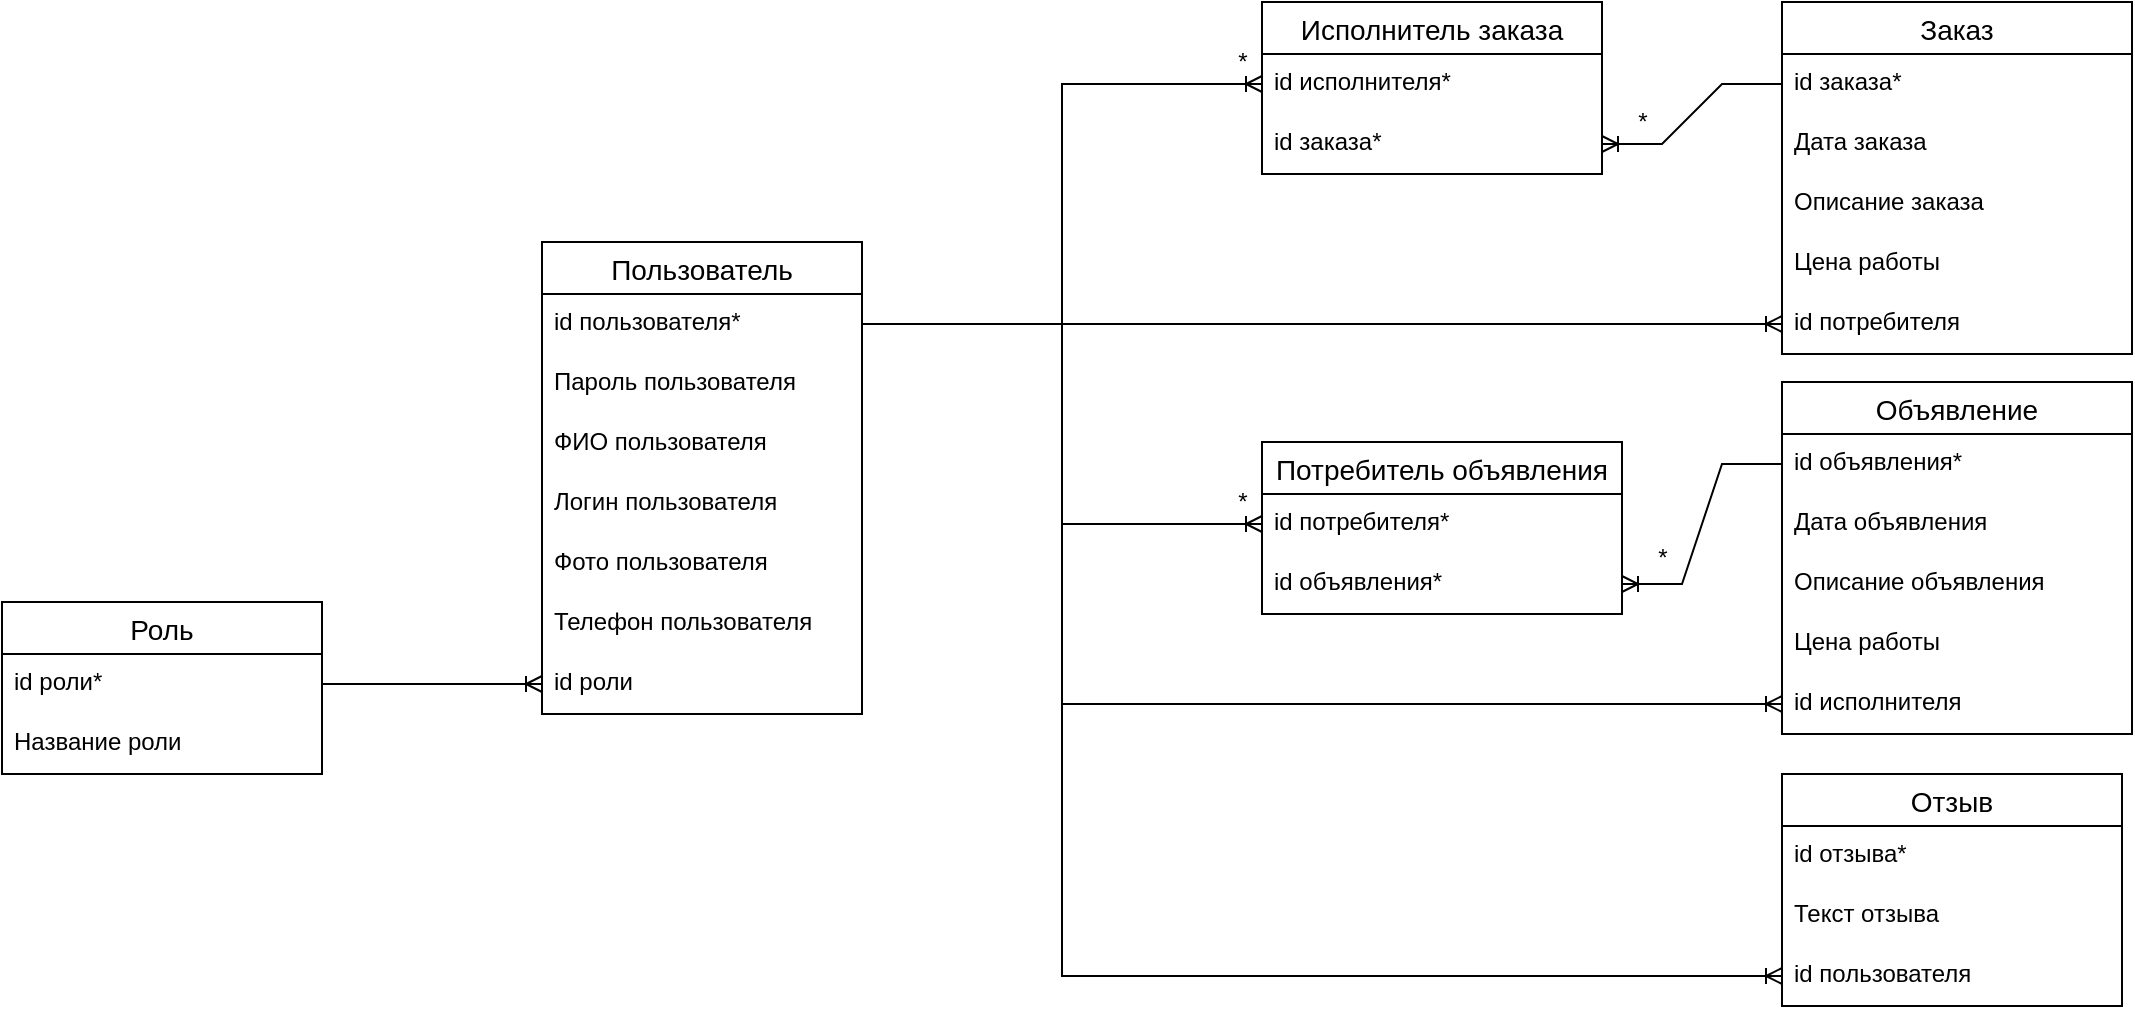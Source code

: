 <mxfile version="16.5.3" type="device"><diagram id="R2lEEEUBdFMjLlhIrx00" name="Page-1"><mxGraphModel dx="1422" dy="789" grid="1" gridSize="10" guides="1" tooltips="1" connect="1" arrows="1" fold="1" page="1" pageScale="1" pageWidth="850" pageHeight="1100" math="0" shadow="0" extFonts="Permanent Marker^https://fonts.googleapis.com/css?family=Permanent+Marker"><root><mxCell id="0"/><mxCell id="1" parent="0"/><mxCell id="qSgIdctPozzuOz4ctb9F-1" value="Пользователь" style="swimlane;fontStyle=0;childLayout=stackLayout;horizontal=1;startSize=26;horizontalStack=0;resizeParent=1;resizeParentMax=0;resizeLast=0;collapsible=1;marginBottom=0;align=center;fontSize=14;" parent="1" vertex="1"><mxGeometry x="470" y="230" width="160" height="236" as="geometry"/></mxCell><mxCell id="qSgIdctPozzuOz4ctb9F-2" value="id пользователя*" style="text;strokeColor=none;fillColor=none;spacingLeft=4;spacingRight=4;overflow=hidden;rotatable=0;points=[[0,0.5],[1,0.5]];portConstraint=eastwest;fontSize=12;" parent="qSgIdctPozzuOz4ctb9F-1" vertex="1"><mxGeometry y="26" width="160" height="30" as="geometry"/></mxCell><mxCell id="qSgIdctPozzuOz4ctb9F-3" value="Пароль пользователя" style="text;strokeColor=none;fillColor=none;spacingLeft=4;spacingRight=4;overflow=hidden;rotatable=0;points=[[0,0.5],[1,0.5]];portConstraint=eastwest;fontSize=12;" parent="qSgIdctPozzuOz4ctb9F-1" vertex="1"><mxGeometry y="56" width="160" height="30" as="geometry"/></mxCell><mxCell id="qSgIdctPozzuOz4ctb9F-4" value="ФИО пользователя" style="text;strokeColor=none;fillColor=none;spacingLeft=4;spacingRight=4;overflow=hidden;rotatable=0;points=[[0,0.5],[1,0.5]];portConstraint=eastwest;fontSize=12;" parent="qSgIdctPozzuOz4ctb9F-1" vertex="1"><mxGeometry y="86" width="160" height="30" as="geometry"/></mxCell><mxCell id="uXEgquvzJILB4CnSaS8W-9" value="Логин пользователя" style="text;strokeColor=none;fillColor=none;spacingLeft=4;spacingRight=4;overflow=hidden;rotatable=0;points=[[0,0.5],[1,0.5]];portConstraint=eastwest;fontSize=12;" parent="qSgIdctPozzuOz4ctb9F-1" vertex="1"><mxGeometry y="116" width="160" height="30" as="geometry"/></mxCell><mxCell id="uXEgquvzJILB4CnSaS8W-12" value="Фото пользователя" style="text;strokeColor=none;fillColor=none;spacingLeft=4;spacingRight=4;overflow=hidden;rotatable=0;points=[[0,0.5],[1,0.5]];portConstraint=eastwest;fontSize=12;" parent="qSgIdctPozzuOz4ctb9F-1" vertex="1"><mxGeometry y="146" width="160" height="30" as="geometry"/></mxCell><mxCell id="uXEgquvzJILB4CnSaS8W-13" value="Телефон пользователя" style="text;strokeColor=none;fillColor=none;spacingLeft=4;spacingRight=4;overflow=hidden;rotatable=0;points=[[0,0.5],[1,0.5]];portConstraint=eastwest;fontSize=12;" parent="qSgIdctPozzuOz4ctb9F-1" vertex="1"><mxGeometry y="176" width="160" height="30" as="geometry"/></mxCell><mxCell id="uXEgquvzJILB4CnSaS8W-27" value="id роли" style="text;strokeColor=none;fillColor=none;spacingLeft=4;spacingRight=4;overflow=hidden;rotatable=0;points=[[0,0.5],[1,0.5]];portConstraint=eastwest;fontSize=12;" parent="qSgIdctPozzuOz4ctb9F-1" vertex="1"><mxGeometry y="206" width="160" height="30" as="geometry"/></mxCell><mxCell id="qSgIdctPozzuOz4ctb9F-15" value="Объявление" style="swimlane;fontStyle=0;childLayout=stackLayout;horizontal=1;startSize=26;horizontalStack=0;resizeParent=1;resizeParentMax=0;resizeLast=0;collapsible=1;marginBottom=0;align=center;fontSize=14;" parent="1" vertex="1"><mxGeometry x="1090" y="300" width="175" height="176" as="geometry"/></mxCell><mxCell id="qSgIdctPozzuOz4ctb9F-16" value="id объявления*" style="text;strokeColor=none;fillColor=none;spacingLeft=4;spacingRight=4;overflow=hidden;rotatable=0;points=[[0,0.5],[1,0.5]];portConstraint=eastwest;fontSize=12;" parent="qSgIdctPozzuOz4ctb9F-15" vertex="1"><mxGeometry y="26" width="175" height="30" as="geometry"/></mxCell><mxCell id="qSgIdctPozzuOz4ctb9F-17" value="Дата объявления" style="text;strokeColor=none;fillColor=none;spacingLeft=4;spacingRight=4;overflow=hidden;rotatable=0;points=[[0,0.5],[1,0.5]];portConstraint=eastwest;fontSize=12;" parent="qSgIdctPozzuOz4ctb9F-15" vertex="1"><mxGeometry y="56" width="175" height="30" as="geometry"/></mxCell><mxCell id="qSgIdctPozzuOz4ctb9F-18" value="Описание объявления" style="text;strokeColor=none;fillColor=none;spacingLeft=4;spacingRight=4;overflow=hidden;rotatable=0;points=[[0,0.5],[1,0.5]];portConstraint=eastwest;fontSize=12;" parent="qSgIdctPozzuOz4ctb9F-15" vertex="1"><mxGeometry y="86" width="175" height="30" as="geometry"/></mxCell><mxCell id="qSgIdctPozzuOz4ctb9F-19" value="Цена работы" style="text;strokeColor=none;fillColor=none;spacingLeft=4;spacingRight=4;overflow=hidden;rotatable=0;points=[[0,0.5],[1,0.5]];portConstraint=eastwest;fontSize=12;" parent="qSgIdctPozzuOz4ctb9F-15" vertex="1"><mxGeometry y="116" width="175" height="30" as="geometry"/></mxCell><mxCell id="qSgIdctPozzuOz4ctb9F-26" value="id исполнителя" style="text;strokeColor=none;fillColor=none;spacingLeft=4;spacingRight=4;overflow=hidden;rotatable=0;points=[[0,0.5],[1,0.5]];portConstraint=eastwest;fontSize=12;" parent="qSgIdctPozzuOz4ctb9F-15" vertex="1"><mxGeometry y="146" width="175" height="30" as="geometry"/></mxCell><mxCell id="qSgIdctPozzuOz4ctb9F-20" value="Исполнитель заказа" style="swimlane;fontStyle=0;childLayout=stackLayout;horizontal=1;startSize=26;horizontalStack=0;resizeParent=1;resizeParentMax=0;resizeLast=0;collapsible=1;marginBottom=0;align=center;fontSize=14;" parent="1" vertex="1"><mxGeometry x="830" y="110" width="170" height="86" as="geometry"/></mxCell><mxCell id="qSgIdctPozzuOz4ctb9F-21" value="id исполнителя*" style="text;strokeColor=none;fillColor=none;spacingLeft=4;spacingRight=4;overflow=hidden;rotatable=0;points=[[0,0.5],[1,0.5]];portConstraint=eastwest;fontSize=12;" parent="qSgIdctPozzuOz4ctb9F-20" vertex="1"><mxGeometry y="26" width="170" height="30" as="geometry"/></mxCell><mxCell id="qSgIdctPozzuOz4ctb9F-22" value="id заказа*" style="text;strokeColor=none;fillColor=none;spacingLeft=4;spacingRight=4;overflow=hidden;rotatable=0;points=[[0,0.5],[1,0.5]];portConstraint=eastwest;fontSize=12;" parent="qSgIdctPozzuOz4ctb9F-20" vertex="1"><mxGeometry y="56" width="170" height="30" as="geometry"/></mxCell><mxCell id="qSgIdctPozzuOz4ctb9F-25" value="" style="edgeStyle=entityRelationEdgeStyle;fontSize=12;html=1;endArrow=ERoneToMany;rounded=0;exitX=0;exitY=0.5;exitDx=0;exitDy=0;entryX=1;entryY=0.5;entryDx=0;entryDy=0;" parent="1" source="uXEgquvzJILB4CnSaS8W-15" target="qSgIdctPozzuOz4ctb9F-22" edge="1"><mxGeometry width="100" height="100" relative="1" as="geometry"><mxPoint x="990" y="620" as="sourcePoint"/><mxPoint x="1090" y="520" as="targetPoint"/></mxGeometry></mxCell><mxCell id="uXEgquvzJILB4CnSaS8W-1" value="Отзыв" style="swimlane;fontStyle=0;childLayout=stackLayout;horizontal=1;startSize=26;horizontalStack=0;resizeParent=1;resizeParentMax=0;resizeLast=0;collapsible=1;marginBottom=0;align=center;fontSize=14;" parent="1" vertex="1"><mxGeometry x="1090" y="496" width="170" height="116" as="geometry"/></mxCell><mxCell id="uXEgquvzJILB4CnSaS8W-2" value="id отзыва*" style="text;strokeColor=none;fillColor=none;spacingLeft=4;spacingRight=4;overflow=hidden;rotatable=0;points=[[0,0.5],[1,0.5]];portConstraint=eastwest;fontSize=12;" parent="uXEgquvzJILB4CnSaS8W-1" vertex="1"><mxGeometry y="26" width="170" height="30" as="geometry"/></mxCell><mxCell id="uXEgquvzJILB4CnSaS8W-3" value="Текст отзыва" style="text;strokeColor=none;fillColor=none;spacingLeft=4;spacingRight=4;overflow=hidden;rotatable=0;points=[[0,0.5],[1,0.5]];portConstraint=eastwest;fontSize=12;" parent="uXEgquvzJILB4CnSaS8W-1" vertex="1"><mxGeometry y="56" width="170" height="30" as="geometry"/></mxCell><mxCell id="uXEgquvzJILB4CnSaS8W-4" value="id пользователя" style="text;strokeColor=none;fillColor=none;spacingLeft=4;spacingRight=4;overflow=hidden;rotatable=0;points=[[0,0.5],[1,0.5]];portConstraint=eastwest;fontSize=12;" parent="uXEgquvzJILB4CnSaS8W-1" vertex="1"><mxGeometry y="86" width="170" height="30" as="geometry"/></mxCell><mxCell id="uXEgquvzJILB4CnSaS8W-14" value="Заказ" style="swimlane;fontStyle=0;childLayout=stackLayout;horizontal=1;startSize=26;horizontalStack=0;resizeParent=1;resizeParentMax=0;resizeLast=0;collapsible=1;marginBottom=0;align=center;fontSize=14;" parent="1" vertex="1"><mxGeometry x="1090" y="110" width="175" height="176" as="geometry"/></mxCell><mxCell id="uXEgquvzJILB4CnSaS8W-15" value="id заказа*" style="text;strokeColor=none;fillColor=none;spacingLeft=4;spacingRight=4;overflow=hidden;rotatable=0;points=[[0,0.5],[1,0.5]];portConstraint=eastwest;fontSize=12;" parent="uXEgquvzJILB4CnSaS8W-14" vertex="1"><mxGeometry y="26" width="175" height="30" as="geometry"/></mxCell><mxCell id="uXEgquvzJILB4CnSaS8W-16" value="Дата заказа" style="text;strokeColor=none;fillColor=none;spacingLeft=4;spacingRight=4;overflow=hidden;rotatable=0;points=[[0,0.5],[1,0.5]];portConstraint=eastwest;fontSize=12;" parent="uXEgquvzJILB4CnSaS8W-14" vertex="1"><mxGeometry y="56" width="175" height="30" as="geometry"/></mxCell><mxCell id="uXEgquvzJILB4CnSaS8W-17" value="Описание заказа" style="text;strokeColor=none;fillColor=none;spacingLeft=4;spacingRight=4;overflow=hidden;rotatable=0;points=[[0,0.5],[1,0.5]];portConstraint=eastwest;fontSize=12;" parent="uXEgquvzJILB4CnSaS8W-14" vertex="1"><mxGeometry y="86" width="175" height="30" as="geometry"/></mxCell><mxCell id="uXEgquvzJILB4CnSaS8W-18" value="Цена работы" style="text;strokeColor=none;fillColor=none;spacingLeft=4;spacingRight=4;overflow=hidden;rotatable=0;points=[[0,0.5],[1,0.5]];portConstraint=eastwest;fontSize=12;" parent="uXEgquvzJILB4CnSaS8W-14" vertex="1"><mxGeometry y="116" width="175" height="30" as="geometry"/></mxCell><mxCell id="uXEgquvzJILB4CnSaS8W-19" value="id потребителя" style="text;strokeColor=none;fillColor=none;spacingLeft=4;spacingRight=4;overflow=hidden;rotatable=0;points=[[0,0.5],[1,0.5]];portConstraint=eastwest;fontSize=12;" parent="uXEgquvzJILB4CnSaS8W-14" vertex="1"><mxGeometry y="146" width="175" height="30" as="geometry"/></mxCell><mxCell id="uXEgquvzJILB4CnSaS8W-20" value="Потребитель объявления" style="swimlane;fontStyle=0;childLayout=stackLayout;horizontal=1;startSize=26;horizontalStack=0;resizeParent=1;resizeParentMax=0;resizeLast=0;collapsible=1;marginBottom=0;align=center;fontSize=14;" parent="1" vertex="1"><mxGeometry x="830" y="330" width="180" height="86" as="geometry"/></mxCell><mxCell id="uXEgquvzJILB4CnSaS8W-21" value="id потребителя*" style="text;strokeColor=none;fillColor=none;spacingLeft=4;spacingRight=4;overflow=hidden;rotatable=0;points=[[0,0.5],[1,0.5]];portConstraint=eastwest;fontSize=12;" parent="uXEgquvzJILB4CnSaS8W-20" vertex="1"><mxGeometry y="26" width="180" height="30" as="geometry"/></mxCell><mxCell id="uXEgquvzJILB4CnSaS8W-22" value="id объявления*" style="text;strokeColor=none;fillColor=none;spacingLeft=4;spacingRight=4;overflow=hidden;rotatable=0;points=[[0,0.5],[1,0.5]];portConstraint=eastwest;fontSize=12;" parent="uXEgquvzJILB4CnSaS8W-20" vertex="1"><mxGeometry y="56" width="180" height="30" as="geometry"/></mxCell><mxCell id="uXEgquvzJILB4CnSaS8W-24" value="" style="edgeStyle=entityRelationEdgeStyle;fontSize=12;html=1;endArrow=ERoneToMany;rounded=0;exitX=0;exitY=0.5;exitDx=0;exitDy=0;entryX=1;entryY=0.5;entryDx=0;entryDy=0;" parent="1" source="qSgIdctPozzuOz4ctb9F-16" target="uXEgquvzJILB4CnSaS8W-22" edge="1"><mxGeometry width="100" height="100" relative="1" as="geometry"><mxPoint x="920" y="580" as="sourcePoint"/><mxPoint x="1020" y="480" as="targetPoint"/></mxGeometry></mxCell><mxCell id="uXEgquvzJILB4CnSaS8W-28" value="Роль" style="swimlane;fontStyle=0;childLayout=stackLayout;horizontal=1;startSize=26;horizontalStack=0;resizeParent=1;resizeParentMax=0;resizeLast=0;collapsible=1;marginBottom=0;align=center;fontSize=14;" parent="1" vertex="1"><mxGeometry x="200" y="410" width="160" height="86" as="geometry"/></mxCell><mxCell id="uXEgquvzJILB4CnSaS8W-29" value="id роли*" style="text;strokeColor=none;fillColor=none;spacingLeft=4;spacingRight=4;overflow=hidden;rotatable=0;points=[[0,0.5],[1,0.5]];portConstraint=eastwest;fontSize=12;" parent="uXEgquvzJILB4CnSaS8W-28" vertex="1"><mxGeometry y="26" width="160" height="30" as="geometry"/></mxCell><mxCell id="uXEgquvzJILB4CnSaS8W-30" value="Название роли" style="text;strokeColor=none;fillColor=none;spacingLeft=4;spacingRight=4;overflow=hidden;rotatable=0;points=[[0,0.5],[1,0.5]];portConstraint=eastwest;fontSize=12;" parent="uXEgquvzJILB4CnSaS8W-28" vertex="1"><mxGeometry y="56" width="160" height="30" as="geometry"/></mxCell><mxCell id="uXEgquvzJILB4CnSaS8W-32" value="" style="edgeStyle=entityRelationEdgeStyle;fontSize=12;html=1;endArrow=ERoneToMany;rounded=0;entryX=0;entryY=0.5;entryDx=0;entryDy=0;exitX=1;exitY=0.5;exitDx=0;exitDy=0;" parent="1" source="uXEgquvzJILB4CnSaS8W-29" target="uXEgquvzJILB4CnSaS8W-27" edge="1"><mxGeometry width="100" height="100" relative="1" as="geometry"><mxPoint x="310" y="630" as="sourcePoint"/><mxPoint x="410" y="530" as="targetPoint"/></mxGeometry></mxCell><mxCell id="uXEgquvzJILB4CnSaS8W-35" value="" style="edgeStyle=elbowEdgeStyle;fontSize=12;html=1;endArrow=ERoneToMany;rounded=0;exitX=1;exitY=0.5;exitDx=0;exitDy=0;entryX=0;entryY=0.5;entryDx=0;entryDy=0;" parent="1" source="qSgIdctPozzuOz4ctb9F-2" target="qSgIdctPozzuOz4ctb9F-26" edge="1"><mxGeometry width="100" height="100" relative="1" as="geometry"><mxPoint x="690" y="700" as="sourcePoint"/><mxPoint x="790" y="600" as="targetPoint"/><Array as="points"><mxPoint x="730" y="310"/></Array></mxGeometry></mxCell><mxCell id="uXEgquvzJILB4CnSaS8W-36" value="" style="edgeStyle=elbowEdgeStyle;fontSize=12;html=1;endArrow=ERoneToMany;rounded=0;exitX=1;exitY=0.5;exitDx=0;exitDy=0;entryX=0;entryY=0.5;entryDx=0;entryDy=0;" parent="1" source="qSgIdctPozzuOz4ctb9F-2" target="uXEgquvzJILB4CnSaS8W-21" edge="1"><mxGeometry width="100" height="100" relative="1" as="geometry"><mxPoint x="670" y="250" as="sourcePoint"/><mxPoint x="770" y="150" as="targetPoint"/></mxGeometry></mxCell><mxCell id="uXEgquvzJILB4CnSaS8W-37" value="" style="edgeStyle=elbowEdgeStyle;fontSize=12;html=1;endArrow=ERoneToMany;rounded=0;exitX=1;exitY=0.5;exitDx=0;exitDy=0;entryX=0;entryY=0.5;entryDx=0;entryDy=0;" parent="1" source="qSgIdctPozzuOz4ctb9F-2" target="qSgIdctPozzuOz4ctb9F-21" edge="1"><mxGeometry width="100" height="100" relative="1" as="geometry"><mxPoint x="710" y="250" as="sourcePoint"/><mxPoint x="810" y="150" as="targetPoint"/></mxGeometry></mxCell><mxCell id="uXEgquvzJILB4CnSaS8W-38" value="" style="edgeStyle=entityRelationEdgeStyle;fontSize=12;html=1;endArrow=ERoneToMany;rounded=0;entryX=0;entryY=0.5;entryDx=0;entryDy=0;" parent="1" target="uXEgquvzJILB4CnSaS8W-19" edge="1"><mxGeometry width="100" height="100" relative="1" as="geometry"><mxPoint x="630" y="271" as="sourcePoint"/><mxPoint x="980" y="620" as="targetPoint"/></mxGeometry></mxCell><mxCell id="uXEgquvzJILB4CnSaS8W-40" value="" style="edgeStyle=elbowEdgeStyle;fontSize=12;html=1;endArrow=ERoneToMany;rounded=0;exitX=1;exitY=0.5;exitDx=0;exitDy=0;entryX=0;entryY=0.5;entryDx=0;entryDy=0;" parent="1" source="qSgIdctPozzuOz4ctb9F-2" target="uXEgquvzJILB4CnSaS8W-4" edge="1"><mxGeometry width="100" height="100" relative="1" as="geometry"><mxPoint x="780" y="640" as="sourcePoint"/><mxPoint x="880" y="540" as="targetPoint"/><Array as="points"><mxPoint x="730" y="410"/></Array></mxGeometry></mxCell><mxCell id="fJtTT1KwFz7GO0f2M0Ql-1" value="*" style="text;html=1;align=center;verticalAlign=middle;resizable=0;points=[];autosize=1;strokeColor=none;fillColor=none;" parent="1" vertex="1"><mxGeometry x="810" y="130" width="20" height="20" as="geometry"/></mxCell><mxCell id="fJtTT1KwFz7GO0f2M0Ql-2" value="*" style="text;html=1;align=center;verticalAlign=middle;resizable=0;points=[];autosize=1;strokeColor=none;fillColor=none;" parent="1" vertex="1"><mxGeometry x="1010" y="160" width="20" height="20" as="geometry"/></mxCell><mxCell id="fJtTT1KwFz7GO0f2M0Ql-3" value="*" style="text;html=1;align=center;verticalAlign=middle;resizable=0;points=[];autosize=1;strokeColor=none;fillColor=none;" parent="1" vertex="1"><mxGeometry x="810" y="350" width="20" height="20" as="geometry"/></mxCell><mxCell id="fJtTT1KwFz7GO0f2M0Ql-4" value="*" style="text;html=1;align=center;verticalAlign=middle;resizable=0;points=[];autosize=1;strokeColor=none;fillColor=none;" parent="1" vertex="1"><mxGeometry x="1020" y="378" width="20" height="20" as="geometry"/></mxCell></root></mxGraphModel></diagram></mxfile>